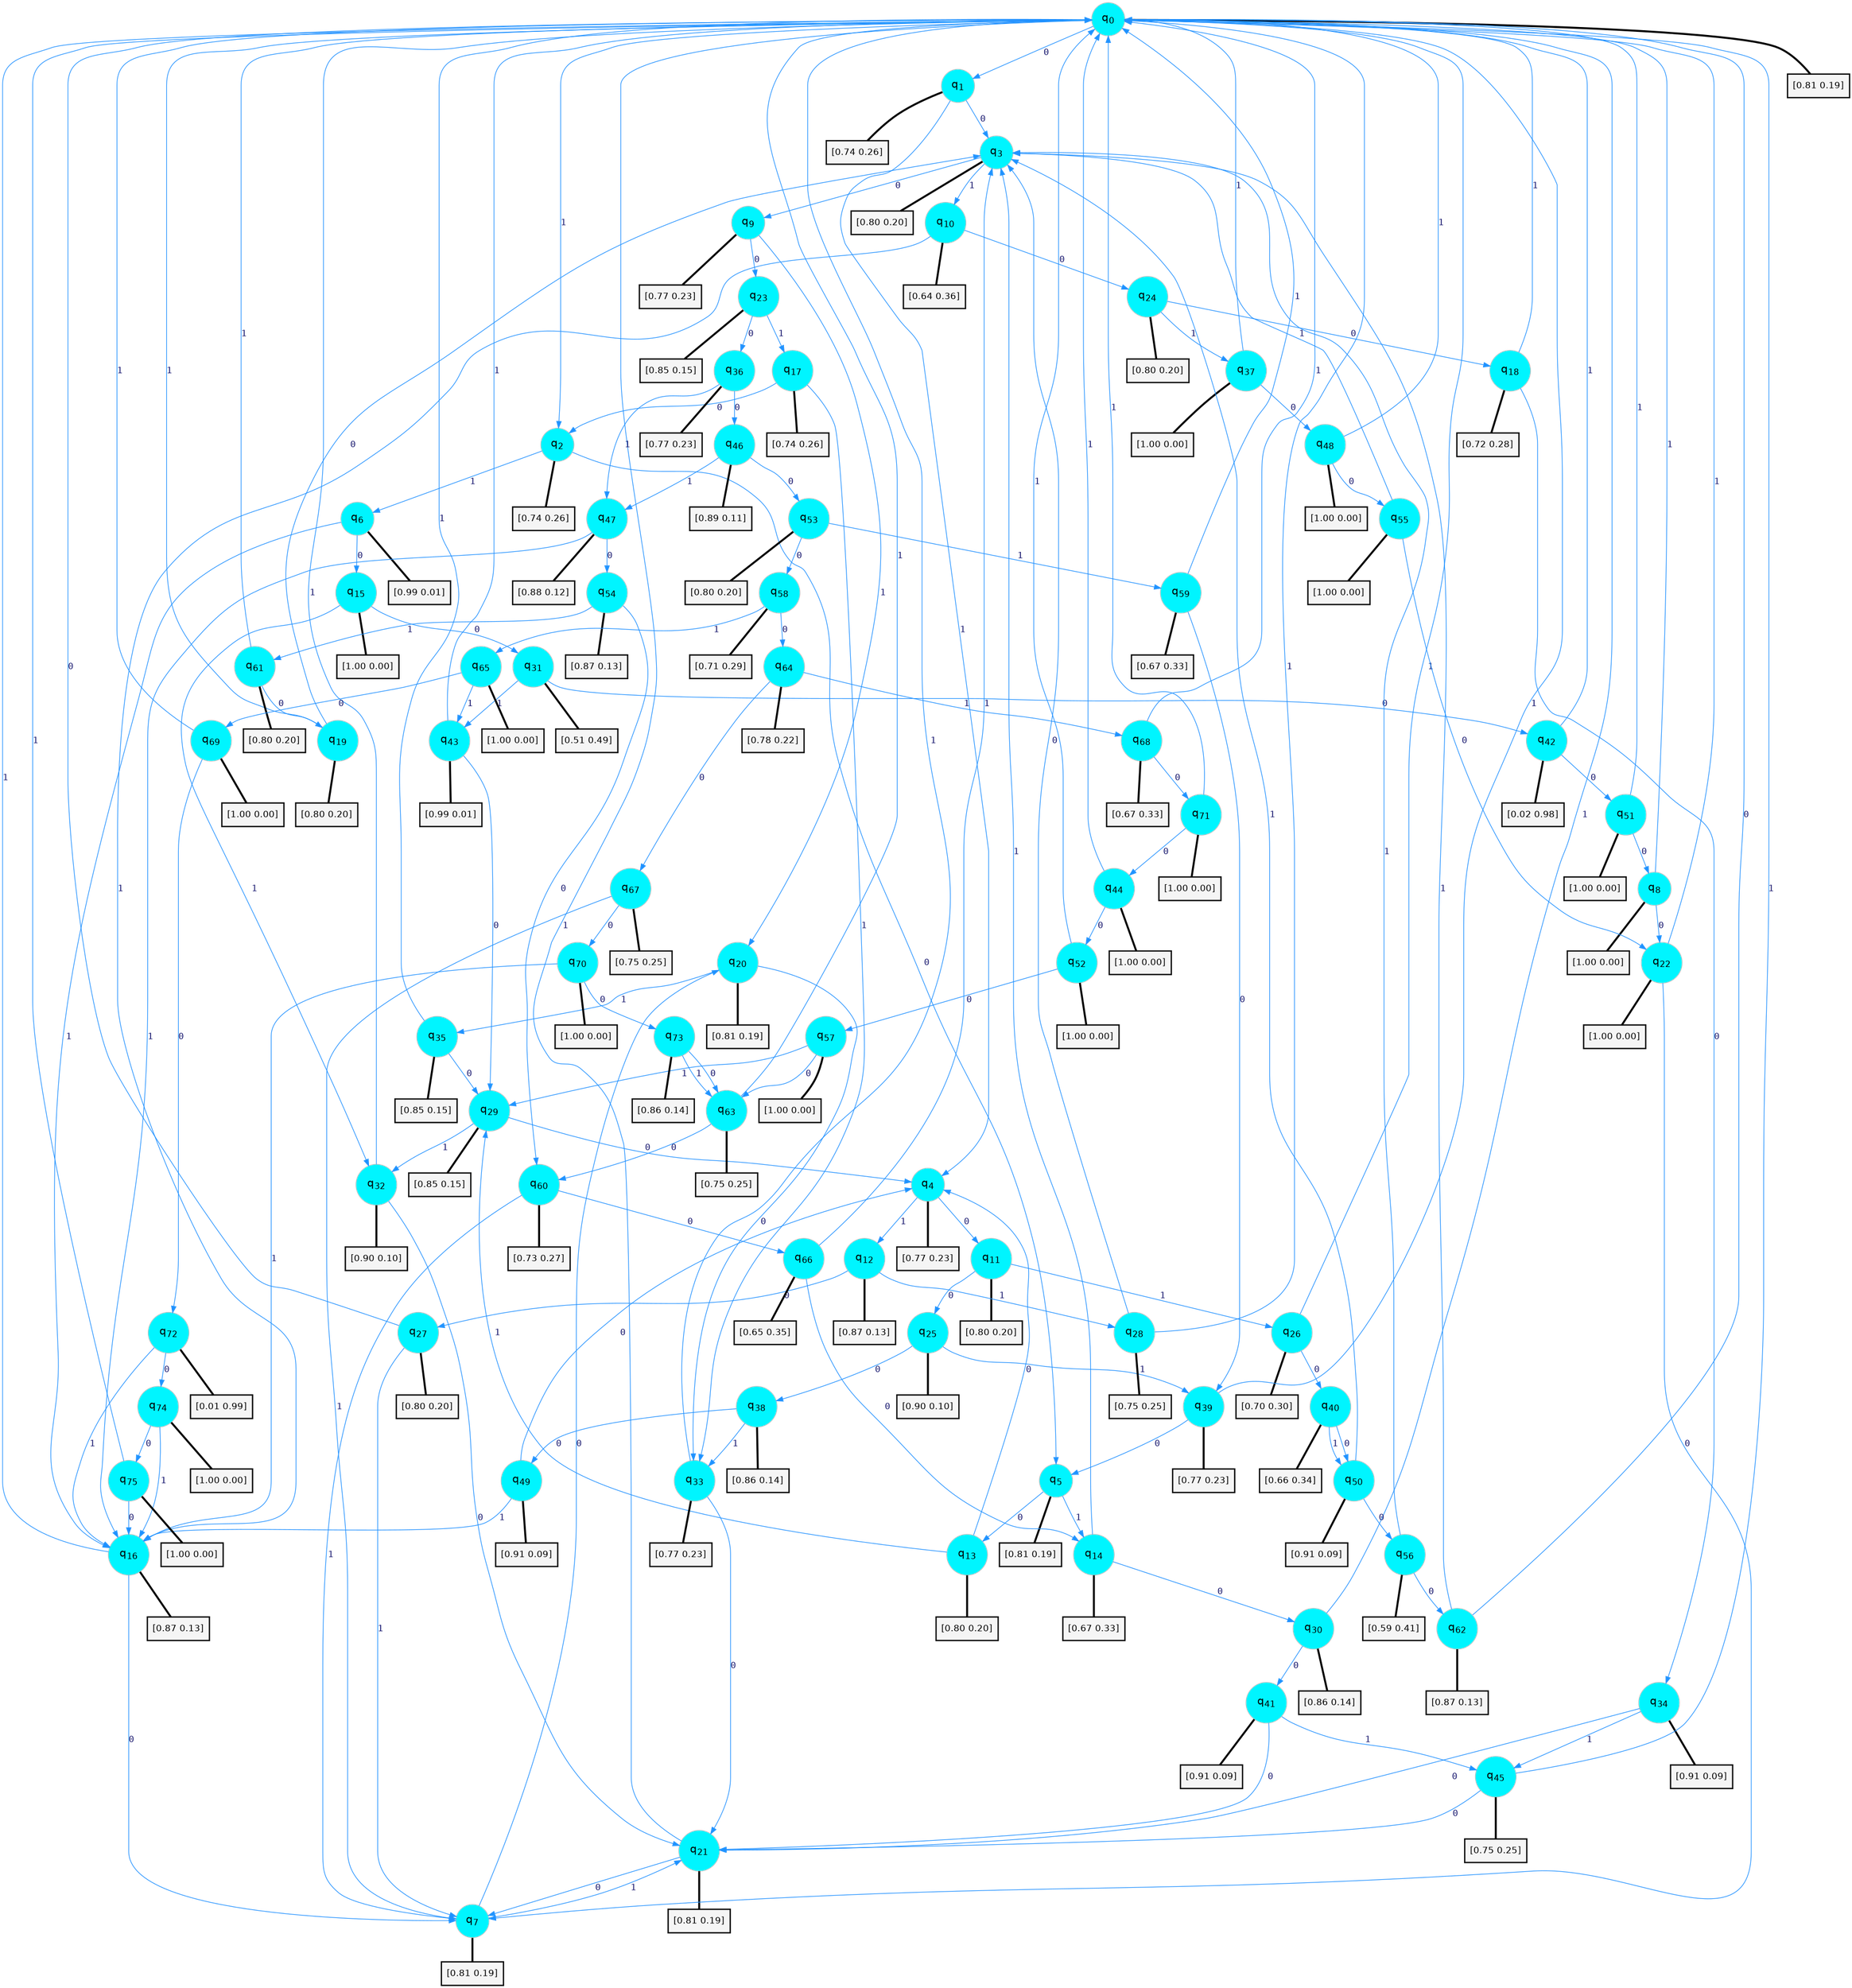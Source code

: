 digraph G {
graph [
bgcolor=transparent, dpi=300, rankdir=TD, size="40,25"];
node [
color=gray, fillcolor=turquoise1, fontcolor=black, fontname=Helvetica, fontsize=16, fontweight=bold, shape=circle, style=filled];
edge [
arrowsize=1, color=dodgerblue1, fontcolor=midnightblue, fontname=courier, fontweight=bold, penwidth=1, style=solid, weight=20];
0[label=<q<SUB>0</SUB>>];
1[label=<q<SUB>1</SUB>>];
2[label=<q<SUB>2</SUB>>];
3[label=<q<SUB>3</SUB>>];
4[label=<q<SUB>4</SUB>>];
5[label=<q<SUB>5</SUB>>];
6[label=<q<SUB>6</SUB>>];
7[label=<q<SUB>7</SUB>>];
8[label=<q<SUB>8</SUB>>];
9[label=<q<SUB>9</SUB>>];
10[label=<q<SUB>10</SUB>>];
11[label=<q<SUB>11</SUB>>];
12[label=<q<SUB>12</SUB>>];
13[label=<q<SUB>13</SUB>>];
14[label=<q<SUB>14</SUB>>];
15[label=<q<SUB>15</SUB>>];
16[label=<q<SUB>16</SUB>>];
17[label=<q<SUB>17</SUB>>];
18[label=<q<SUB>18</SUB>>];
19[label=<q<SUB>19</SUB>>];
20[label=<q<SUB>20</SUB>>];
21[label=<q<SUB>21</SUB>>];
22[label=<q<SUB>22</SUB>>];
23[label=<q<SUB>23</SUB>>];
24[label=<q<SUB>24</SUB>>];
25[label=<q<SUB>25</SUB>>];
26[label=<q<SUB>26</SUB>>];
27[label=<q<SUB>27</SUB>>];
28[label=<q<SUB>28</SUB>>];
29[label=<q<SUB>29</SUB>>];
30[label=<q<SUB>30</SUB>>];
31[label=<q<SUB>31</SUB>>];
32[label=<q<SUB>32</SUB>>];
33[label=<q<SUB>33</SUB>>];
34[label=<q<SUB>34</SUB>>];
35[label=<q<SUB>35</SUB>>];
36[label=<q<SUB>36</SUB>>];
37[label=<q<SUB>37</SUB>>];
38[label=<q<SUB>38</SUB>>];
39[label=<q<SUB>39</SUB>>];
40[label=<q<SUB>40</SUB>>];
41[label=<q<SUB>41</SUB>>];
42[label=<q<SUB>42</SUB>>];
43[label=<q<SUB>43</SUB>>];
44[label=<q<SUB>44</SUB>>];
45[label=<q<SUB>45</SUB>>];
46[label=<q<SUB>46</SUB>>];
47[label=<q<SUB>47</SUB>>];
48[label=<q<SUB>48</SUB>>];
49[label=<q<SUB>49</SUB>>];
50[label=<q<SUB>50</SUB>>];
51[label=<q<SUB>51</SUB>>];
52[label=<q<SUB>52</SUB>>];
53[label=<q<SUB>53</SUB>>];
54[label=<q<SUB>54</SUB>>];
55[label=<q<SUB>55</SUB>>];
56[label=<q<SUB>56</SUB>>];
57[label=<q<SUB>57</SUB>>];
58[label=<q<SUB>58</SUB>>];
59[label=<q<SUB>59</SUB>>];
60[label=<q<SUB>60</SUB>>];
61[label=<q<SUB>61</SUB>>];
62[label=<q<SUB>62</SUB>>];
63[label=<q<SUB>63</SUB>>];
64[label=<q<SUB>64</SUB>>];
65[label=<q<SUB>65</SUB>>];
66[label=<q<SUB>66</SUB>>];
67[label=<q<SUB>67</SUB>>];
68[label=<q<SUB>68</SUB>>];
69[label=<q<SUB>69</SUB>>];
70[label=<q<SUB>70</SUB>>];
71[label=<q<SUB>71</SUB>>];
72[label=<q<SUB>72</SUB>>];
73[label=<q<SUB>73</SUB>>];
74[label=<q<SUB>74</SUB>>];
75[label=<q<SUB>75</SUB>>];
76[label="[0.81 0.19]", shape=box,fontcolor=black, fontname=Helvetica, fontsize=14, penwidth=2, fillcolor=whitesmoke,color=black];
77[label="[0.74 0.26]", shape=box,fontcolor=black, fontname=Helvetica, fontsize=14, penwidth=2, fillcolor=whitesmoke,color=black];
78[label="[0.74 0.26]", shape=box,fontcolor=black, fontname=Helvetica, fontsize=14, penwidth=2, fillcolor=whitesmoke,color=black];
79[label="[0.80 0.20]", shape=box,fontcolor=black, fontname=Helvetica, fontsize=14, penwidth=2, fillcolor=whitesmoke,color=black];
80[label="[0.77 0.23]", shape=box,fontcolor=black, fontname=Helvetica, fontsize=14, penwidth=2, fillcolor=whitesmoke,color=black];
81[label="[0.81 0.19]", shape=box,fontcolor=black, fontname=Helvetica, fontsize=14, penwidth=2, fillcolor=whitesmoke,color=black];
82[label="[0.99 0.01]", shape=box,fontcolor=black, fontname=Helvetica, fontsize=14, penwidth=2, fillcolor=whitesmoke,color=black];
83[label="[0.81 0.19]", shape=box,fontcolor=black, fontname=Helvetica, fontsize=14, penwidth=2, fillcolor=whitesmoke,color=black];
84[label="[1.00 0.00]", shape=box,fontcolor=black, fontname=Helvetica, fontsize=14, penwidth=2, fillcolor=whitesmoke,color=black];
85[label="[0.77 0.23]", shape=box,fontcolor=black, fontname=Helvetica, fontsize=14, penwidth=2, fillcolor=whitesmoke,color=black];
86[label="[0.64 0.36]", shape=box,fontcolor=black, fontname=Helvetica, fontsize=14, penwidth=2, fillcolor=whitesmoke,color=black];
87[label="[0.80 0.20]", shape=box,fontcolor=black, fontname=Helvetica, fontsize=14, penwidth=2, fillcolor=whitesmoke,color=black];
88[label="[0.87 0.13]", shape=box,fontcolor=black, fontname=Helvetica, fontsize=14, penwidth=2, fillcolor=whitesmoke,color=black];
89[label="[0.80 0.20]", shape=box,fontcolor=black, fontname=Helvetica, fontsize=14, penwidth=2, fillcolor=whitesmoke,color=black];
90[label="[0.67 0.33]", shape=box,fontcolor=black, fontname=Helvetica, fontsize=14, penwidth=2, fillcolor=whitesmoke,color=black];
91[label="[1.00 0.00]", shape=box,fontcolor=black, fontname=Helvetica, fontsize=14, penwidth=2, fillcolor=whitesmoke,color=black];
92[label="[0.87 0.13]", shape=box,fontcolor=black, fontname=Helvetica, fontsize=14, penwidth=2, fillcolor=whitesmoke,color=black];
93[label="[0.74 0.26]", shape=box,fontcolor=black, fontname=Helvetica, fontsize=14, penwidth=2, fillcolor=whitesmoke,color=black];
94[label="[0.72 0.28]", shape=box,fontcolor=black, fontname=Helvetica, fontsize=14, penwidth=2, fillcolor=whitesmoke,color=black];
95[label="[0.80 0.20]", shape=box,fontcolor=black, fontname=Helvetica, fontsize=14, penwidth=2, fillcolor=whitesmoke,color=black];
96[label="[0.81 0.19]", shape=box,fontcolor=black, fontname=Helvetica, fontsize=14, penwidth=2, fillcolor=whitesmoke,color=black];
97[label="[0.81 0.19]", shape=box,fontcolor=black, fontname=Helvetica, fontsize=14, penwidth=2, fillcolor=whitesmoke,color=black];
98[label="[1.00 0.00]", shape=box,fontcolor=black, fontname=Helvetica, fontsize=14, penwidth=2, fillcolor=whitesmoke,color=black];
99[label="[0.85 0.15]", shape=box,fontcolor=black, fontname=Helvetica, fontsize=14, penwidth=2, fillcolor=whitesmoke,color=black];
100[label="[0.80 0.20]", shape=box,fontcolor=black, fontname=Helvetica, fontsize=14, penwidth=2, fillcolor=whitesmoke,color=black];
101[label="[0.90 0.10]", shape=box,fontcolor=black, fontname=Helvetica, fontsize=14, penwidth=2, fillcolor=whitesmoke,color=black];
102[label="[0.70 0.30]", shape=box,fontcolor=black, fontname=Helvetica, fontsize=14, penwidth=2, fillcolor=whitesmoke,color=black];
103[label="[0.80 0.20]", shape=box,fontcolor=black, fontname=Helvetica, fontsize=14, penwidth=2, fillcolor=whitesmoke,color=black];
104[label="[0.75 0.25]", shape=box,fontcolor=black, fontname=Helvetica, fontsize=14, penwidth=2, fillcolor=whitesmoke,color=black];
105[label="[0.85 0.15]", shape=box,fontcolor=black, fontname=Helvetica, fontsize=14, penwidth=2, fillcolor=whitesmoke,color=black];
106[label="[0.86 0.14]", shape=box,fontcolor=black, fontname=Helvetica, fontsize=14, penwidth=2, fillcolor=whitesmoke,color=black];
107[label="[0.51 0.49]", shape=box,fontcolor=black, fontname=Helvetica, fontsize=14, penwidth=2, fillcolor=whitesmoke,color=black];
108[label="[0.90 0.10]", shape=box,fontcolor=black, fontname=Helvetica, fontsize=14, penwidth=2, fillcolor=whitesmoke,color=black];
109[label="[0.77 0.23]", shape=box,fontcolor=black, fontname=Helvetica, fontsize=14, penwidth=2, fillcolor=whitesmoke,color=black];
110[label="[0.91 0.09]", shape=box,fontcolor=black, fontname=Helvetica, fontsize=14, penwidth=2, fillcolor=whitesmoke,color=black];
111[label="[0.85 0.15]", shape=box,fontcolor=black, fontname=Helvetica, fontsize=14, penwidth=2, fillcolor=whitesmoke,color=black];
112[label="[0.77 0.23]", shape=box,fontcolor=black, fontname=Helvetica, fontsize=14, penwidth=2, fillcolor=whitesmoke,color=black];
113[label="[1.00 0.00]", shape=box,fontcolor=black, fontname=Helvetica, fontsize=14, penwidth=2, fillcolor=whitesmoke,color=black];
114[label="[0.86 0.14]", shape=box,fontcolor=black, fontname=Helvetica, fontsize=14, penwidth=2, fillcolor=whitesmoke,color=black];
115[label="[0.77 0.23]", shape=box,fontcolor=black, fontname=Helvetica, fontsize=14, penwidth=2, fillcolor=whitesmoke,color=black];
116[label="[0.66 0.34]", shape=box,fontcolor=black, fontname=Helvetica, fontsize=14, penwidth=2, fillcolor=whitesmoke,color=black];
117[label="[0.91 0.09]", shape=box,fontcolor=black, fontname=Helvetica, fontsize=14, penwidth=2, fillcolor=whitesmoke,color=black];
118[label="[0.02 0.98]", shape=box,fontcolor=black, fontname=Helvetica, fontsize=14, penwidth=2, fillcolor=whitesmoke,color=black];
119[label="[0.99 0.01]", shape=box,fontcolor=black, fontname=Helvetica, fontsize=14, penwidth=2, fillcolor=whitesmoke,color=black];
120[label="[1.00 0.00]", shape=box,fontcolor=black, fontname=Helvetica, fontsize=14, penwidth=2, fillcolor=whitesmoke,color=black];
121[label="[0.75 0.25]", shape=box,fontcolor=black, fontname=Helvetica, fontsize=14, penwidth=2, fillcolor=whitesmoke,color=black];
122[label="[0.89 0.11]", shape=box,fontcolor=black, fontname=Helvetica, fontsize=14, penwidth=2, fillcolor=whitesmoke,color=black];
123[label="[0.88 0.12]", shape=box,fontcolor=black, fontname=Helvetica, fontsize=14, penwidth=2, fillcolor=whitesmoke,color=black];
124[label="[1.00 0.00]", shape=box,fontcolor=black, fontname=Helvetica, fontsize=14, penwidth=2, fillcolor=whitesmoke,color=black];
125[label="[0.91 0.09]", shape=box,fontcolor=black, fontname=Helvetica, fontsize=14, penwidth=2, fillcolor=whitesmoke,color=black];
126[label="[0.91 0.09]", shape=box,fontcolor=black, fontname=Helvetica, fontsize=14, penwidth=2, fillcolor=whitesmoke,color=black];
127[label="[1.00 0.00]", shape=box,fontcolor=black, fontname=Helvetica, fontsize=14, penwidth=2, fillcolor=whitesmoke,color=black];
128[label="[1.00 0.00]", shape=box,fontcolor=black, fontname=Helvetica, fontsize=14, penwidth=2, fillcolor=whitesmoke,color=black];
129[label="[0.80 0.20]", shape=box,fontcolor=black, fontname=Helvetica, fontsize=14, penwidth=2, fillcolor=whitesmoke,color=black];
130[label="[0.87 0.13]", shape=box,fontcolor=black, fontname=Helvetica, fontsize=14, penwidth=2, fillcolor=whitesmoke,color=black];
131[label="[1.00 0.00]", shape=box,fontcolor=black, fontname=Helvetica, fontsize=14, penwidth=2, fillcolor=whitesmoke,color=black];
132[label="[0.59 0.41]", shape=box,fontcolor=black, fontname=Helvetica, fontsize=14, penwidth=2, fillcolor=whitesmoke,color=black];
133[label="[1.00 0.00]", shape=box,fontcolor=black, fontname=Helvetica, fontsize=14, penwidth=2, fillcolor=whitesmoke,color=black];
134[label="[0.71 0.29]", shape=box,fontcolor=black, fontname=Helvetica, fontsize=14, penwidth=2, fillcolor=whitesmoke,color=black];
135[label="[0.67 0.33]", shape=box,fontcolor=black, fontname=Helvetica, fontsize=14, penwidth=2, fillcolor=whitesmoke,color=black];
136[label="[0.73 0.27]", shape=box,fontcolor=black, fontname=Helvetica, fontsize=14, penwidth=2, fillcolor=whitesmoke,color=black];
137[label="[0.80 0.20]", shape=box,fontcolor=black, fontname=Helvetica, fontsize=14, penwidth=2, fillcolor=whitesmoke,color=black];
138[label="[0.87 0.13]", shape=box,fontcolor=black, fontname=Helvetica, fontsize=14, penwidth=2, fillcolor=whitesmoke,color=black];
139[label="[0.75 0.25]", shape=box,fontcolor=black, fontname=Helvetica, fontsize=14, penwidth=2, fillcolor=whitesmoke,color=black];
140[label="[0.78 0.22]", shape=box,fontcolor=black, fontname=Helvetica, fontsize=14, penwidth=2, fillcolor=whitesmoke,color=black];
141[label="[1.00 0.00]", shape=box,fontcolor=black, fontname=Helvetica, fontsize=14, penwidth=2, fillcolor=whitesmoke,color=black];
142[label="[0.65 0.35]", shape=box,fontcolor=black, fontname=Helvetica, fontsize=14, penwidth=2, fillcolor=whitesmoke,color=black];
143[label="[0.75 0.25]", shape=box,fontcolor=black, fontname=Helvetica, fontsize=14, penwidth=2, fillcolor=whitesmoke,color=black];
144[label="[0.67 0.33]", shape=box,fontcolor=black, fontname=Helvetica, fontsize=14, penwidth=2, fillcolor=whitesmoke,color=black];
145[label="[1.00 0.00]", shape=box,fontcolor=black, fontname=Helvetica, fontsize=14, penwidth=2, fillcolor=whitesmoke,color=black];
146[label="[1.00 0.00]", shape=box,fontcolor=black, fontname=Helvetica, fontsize=14, penwidth=2, fillcolor=whitesmoke,color=black];
147[label="[1.00 0.00]", shape=box,fontcolor=black, fontname=Helvetica, fontsize=14, penwidth=2, fillcolor=whitesmoke,color=black];
148[label="[0.01 0.99]", shape=box,fontcolor=black, fontname=Helvetica, fontsize=14, penwidth=2, fillcolor=whitesmoke,color=black];
149[label="[0.86 0.14]", shape=box,fontcolor=black, fontname=Helvetica, fontsize=14, penwidth=2, fillcolor=whitesmoke,color=black];
150[label="[1.00 0.00]", shape=box,fontcolor=black, fontname=Helvetica, fontsize=14, penwidth=2, fillcolor=whitesmoke,color=black];
151[label="[1.00 0.00]", shape=box,fontcolor=black, fontname=Helvetica, fontsize=14, penwidth=2, fillcolor=whitesmoke,color=black];
0->1 [label=0];
0->2 [label=1];
0->76 [arrowhead=none, penwidth=3,color=black];
1->3 [label=0];
1->4 [label=1];
1->77 [arrowhead=none, penwidth=3,color=black];
2->5 [label=0];
2->6 [label=1];
2->78 [arrowhead=none, penwidth=3,color=black];
3->9 [label=0];
3->10 [label=1];
3->79 [arrowhead=none, penwidth=3,color=black];
4->11 [label=0];
4->12 [label=1];
4->80 [arrowhead=none, penwidth=3,color=black];
5->13 [label=0];
5->14 [label=1];
5->81 [arrowhead=none, penwidth=3,color=black];
6->15 [label=0];
6->16 [label=1];
6->82 [arrowhead=none, penwidth=3,color=black];
7->20 [label=0];
7->21 [label=1];
7->83 [arrowhead=none, penwidth=3,color=black];
8->22 [label=0];
8->0 [label=1];
8->84 [arrowhead=none, penwidth=3,color=black];
9->23 [label=0];
9->20 [label=1];
9->85 [arrowhead=none, penwidth=3,color=black];
10->24 [label=0];
10->16 [label=1];
10->86 [arrowhead=none, penwidth=3,color=black];
11->25 [label=0];
11->26 [label=1];
11->87 [arrowhead=none, penwidth=3,color=black];
12->27 [label=0];
12->28 [label=1];
12->88 [arrowhead=none, penwidth=3,color=black];
13->4 [label=0];
13->29 [label=1];
13->89 [arrowhead=none, penwidth=3,color=black];
14->30 [label=0];
14->3 [label=1];
14->90 [arrowhead=none, penwidth=3,color=black];
15->31 [label=0];
15->32 [label=1];
15->91 [arrowhead=none, penwidth=3,color=black];
16->7 [label=0];
16->0 [label=1];
16->92 [arrowhead=none, penwidth=3,color=black];
17->2 [label=0];
17->33 [label=1];
17->93 [arrowhead=none, penwidth=3,color=black];
18->34 [label=0];
18->0 [label=1];
18->94 [arrowhead=none, penwidth=3,color=black];
19->3 [label=0];
19->0 [label=1];
19->95 [arrowhead=none, penwidth=3,color=black];
20->33 [label=0];
20->35 [label=1];
20->96 [arrowhead=none, penwidth=3,color=black];
21->7 [label=0];
21->0 [label=1];
21->97 [arrowhead=none, penwidth=3,color=black];
22->7 [label=0];
22->0 [label=1];
22->98 [arrowhead=none, penwidth=3,color=black];
23->36 [label=0];
23->17 [label=1];
23->99 [arrowhead=none, penwidth=3,color=black];
24->18 [label=0];
24->37 [label=1];
24->100 [arrowhead=none, penwidth=3,color=black];
25->38 [label=0];
25->39 [label=1];
25->101 [arrowhead=none, penwidth=3,color=black];
26->40 [label=0];
26->0 [label=1];
26->102 [arrowhead=none, penwidth=3,color=black];
27->0 [label=0];
27->7 [label=1];
27->103 [arrowhead=none, penwidth=3,color=black];
28->3 [label=0];
28->0 [label=1];
28->104 [arrowhead=none, penwidth=3,color=black];
29->4 [label=0];
29->32 [label=1];
29->105 [arrowhead=none, penwidth=3,color=black];
30->41 [label=0];
30->0 [label=1];
30->106 [arrowhead=none, penwidth=3,color=black];
31->42 [label=0];
31->43 [label=1];
31->107 [arrowhead=none, penwidth=3,color=black];
32->21 [label=0];
32->0 [label=1];
32->108 [arrowhead=none, penwidth=3,color=black];
33->21 [label=0];
33->0 [label=1];
33->109 [arrowhead=none, penwidth=3,color=black];
34->21 [label=0];
34->45 [label=1];
34->110 [arrowhead=none, penwidth=3,color=black];
35->29 [label=0];
35->0 [label=1];
35->111 [arrowhead=none, penwidth=3,color=black];
36->46 [label=0];
36->47 [label=1];
36->112 [arrowhead=none, penwidth=3,color=black];
37->48 [label=0];
37->0 [label=1];
37->113 [arrowhead=none, penwidth=3,color=black];
38->49 [label=0];
38->33 [label=1];
38->114 [arrowhead=none, penwidth=3,color=black];
39->5 [label=0];
39->0 [label=1];
39->115 [arrowhead=none, penwidth=3,color=black];
40->50 [label=0];
40->50 [label=1];
40->116 [arrowhead=none, penwidth=3,color=black];
41->21 [label=0];
41->45 [label=1];
41->117 [arrowhead=none, penwidth=3,color=black];
42->51 [label=0];
42->0 [label=1];
42->118 [arrowhead=none, penwidth=3,color=black];
43->29 [label=0];
43->0 [label=1];
43->119 [arrowhead=none, penwidth=3,color=black];
44->52 [label=0];
44->0 [label=1];
44->120 [arrowhead=none, penwidth=3,color=black];
45->21 [label=0];
45->0 [label=1];
45->121 [arrowhead=none, penwidth=3,color=black];
46->53 [label=0];
46->47 [label=1];
46->122 [arrowhead=none, penwidth=3,color=black];
47->54 [label=0];
47->16 [label=1];
47->123 [arrowhead=none, penwidth=3,color=black];
48->55 [label=0];
48->0 [label=1];
48->124 [arrowhead=none, penwidth=3,color=black];
49->4 [label=0];
49->16 [label=1];
49->125 [arrowhead=none, penwidth=3,color=black];
50->56 [label=0];
50->3 [label=1];
50->126 [arrowhead=none, penwidth=3,color=black];
51->8 [label=0];
51->0 [label=1];
51->127 [arrowhead=none, penwidth=3,color=black];
52->57 [label=0];
52->0 [label=1];
52->128 [arrowhead=none, penwidth=3,color=black];
53->58 [label=0];
53->59 [label=1];
53->129 [arrowhead=none, penwidth=3,color=black];
54->60 [label=0];
54->61 [label=1];
54->130 [arrowhead=none, penwidth=3,color=black];
55->22 [label=0];
55->3 [label=1];
55->131 [arrowhead=none, penwidth=3,color=black];
56->62 [label=0];
56->3 [label=1];
56->132 [arrowhead=none, penwidth=3,color=black];
57->63 [label=0];
57->29 [label=1];
57->133 [arrowhead=none, penwidth=3,color=black];
58->64 [label=0];
58->65 [label=1];
58->134 [arrowhead=none, penwidth=3,color=black];
59->39 [label=0];
59->0 [label=1];
59->135 [arrowhead=none, penwidth=3,color=black];
60->66 [label=0];
60->7 [label=1];
60->136 [arrowhead=none, penwidth=3,color=black];
61->19 [label=0];
61->0 [label=1];
61->137 [arrowhead=none, penwidth=3,color=black];
62->0 [label=0];
62->3 [label=1];
62->138 [arrowhead=none, penwidth=3,color=black];
63->60 [label=0];
63->0 [label=1];
63->139 [arrowhead=none, penwidth=3,color=black];
64->67 [label=0];
64->68 [label=1];
64->140 [arrowhead=none, penwidth=3,color=black];
65->69 [label=0];
65->43 [label=1];
65->141 [arrowhead=none, penwidth=3,color=black];
66->14 [label=0];
66->3 [label=1];
66->142 [arrowhead=none, penwidth=3,color=black];
67->70 [label=0];
67->7 [label=1];
67->143 [arrowhead=none, penwidth=3,color=black];
68->71 [label=0];
68->0 [label=1];
68->144 [arrowhead=none, penwidth=3,color=black];
69->72 [label=0];
69->0 [label=1];
69->145 [arrowhead=none, penwidth=3,color=black];
70->73 [label=0];
70->16 [label=1];
70->146 [arrowhead=none, penwidth=3,color=black];
71->44 [label=0];
71->0 [label=1];
71->147 [arrowhead=none, penwidth=3,color=black];
72->74 [label=0];
72->16 [label=1];
72->148 [arrowhead=none, penwidth=3,color=black];
73->63 [label=0];
73->63 [label=1];
73->149 [arrowhead=none, penwidth=3,color=black];
74->75 [label=0];
74->16 [label=1];
74->150 [arrowhead=none, penwidth=3,color=black];
75->16 [label=0];
75->0 [label=1];
75->151 [arrowhead=none, penwidth=3,color=black];
}
